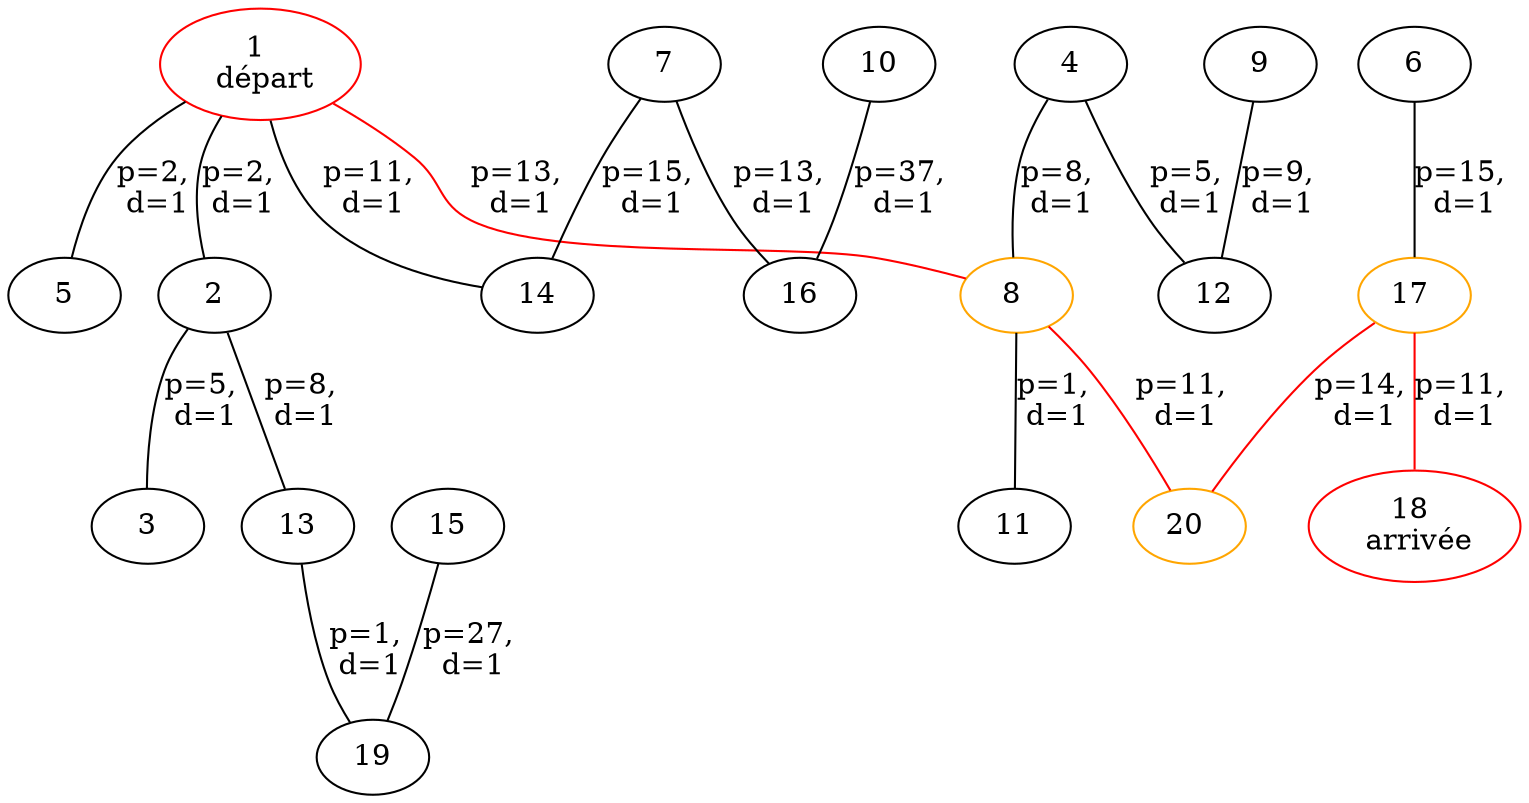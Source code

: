graph {
	1 [label="1 
 départ" color=red]
	1 -- 5 [label="p=2,
 d=1"]
	1 -- 2 [label="p=2,
 d=1"]
	1 -- 14 [label="p=11,
 d=1"]
	1 -- 8 [label="p=13,
 d=1" color=red]
	2 [label=2]
	2 -- 3 [label="p=5,
 d=1"]
	2 -- 13 [label="p=8,
 d=1"]
	3 [label=3]
	4 [label=4]
	4 -- 12 [label="p=5,
 d=1"]
	4 -- 8 [label="p=8,
 d=1"]
	5 [label=5]
	6 [label=6]
	6 -- 17 [label="p=15,
 d=1"]
	7 [label=7]
	7 -- 16 [label="p=13,
 d=1"]
	7 -- 14 [label="p=15,
 d=1"]
	8 [label="8 " color=orange]
	8 -- 11 [label="p=1,
 d=1"]
	8 -- 20 [label="p=11,
 d=1" color=red]
	9 [label=9]
	9 -- 12 [label="p=9,
 d=1"]
	10 [label=10]
	10 -- 16 [label="p=37,
 d=1"]
	11 [label=11]
	12 [label=12]
	13 [label=13]
	13 -- 19 [label="p=1,
 d=1"]
	14 [label=14]
	15 [label=15]
	15 -- 19 [label="p=27,
 d=1"]
	16 [label=16]
	17 [label="17 " color=orange]
	17 -- 18 [label="p=11,
 d=1" color=red]
	17 -- 20 [label="p=14,
 d=1" color=red]
	18 [label="18 
 arrivée" color=red]
	19 [label=19]
	20 [label="20 " color=orange]
}
